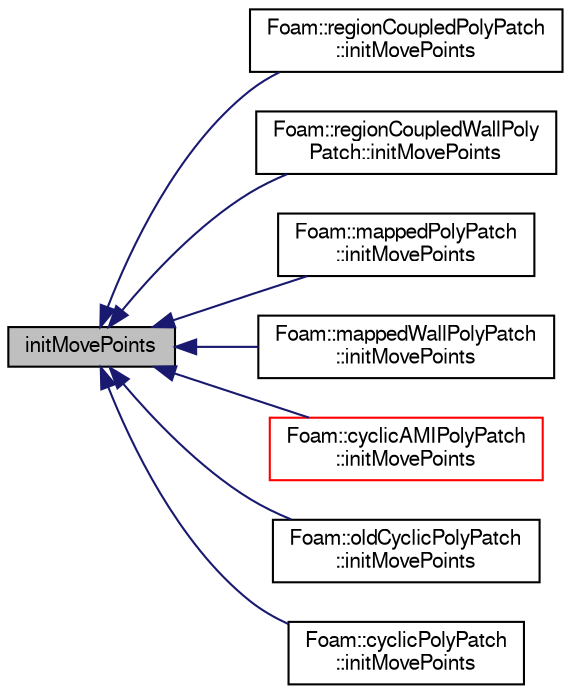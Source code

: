 digraph "initMovePoints"
{
  bgcolor="transparent";
  edge [fontname="FreeSans",fontsize="10",labelfontname="FreeSans",labelfontsize="10"];
  node [fontname="FreeSans",fontsize="10",shape=record];
  rankdir="LR";
  Node1 [label="initMovePoints",height=0.2,width=0.4,color="black", fillcolor="grey75", style="filled" fontcolor="black"];
  Node1 -> Node2 [dir="back",color="midnightblue",fontsize="10",style="solid",fontname="FreeSans"];
  Node2 [label="Foam::regionCoupledPolyPatch\l::initMovePoints",height=0.2,width=0.4,color="black",URL="$a02064.html#a1744dcf0048e4ff7b664f3503e64085d",tooltip="Initialise the patches for moving points. "];
  Node1 -> Node3 [dir="back",color="midnightblue",fontsize="10",style="solid",fontname="FreeSans"];
  Node3 [label="Foam::regionCoupledWallPoly\lPatch::initMovePoints",height=0.2,width=0.4,color="black",URL="$a02069.html#a2bad1de417e8eb8f09a4ed66147a3274",tooltip="Initialise the patches for moving points. "];
  Node1 -> Node4 [dir="back",color="midnightblue",fontsize="10",style="solid",fontname="FreeSans"];
  Node4 [label="Foam::mappedPolyPatch\l::initMovePoints",height=0.2,width=0.4,color="black",URL="$a01384.html#a2bad1de417e8eb8f09a4ed66147a3274",tooltip="Initialise the patches for moving points. "];
  Node1 -> Node5 [dir="back",color="midnightblue",fontsize="10",style="solid",fontname="FreeSans"];
  Node5 [label="Foam::mappedWallPolyPatch\l::initMovePoints",height=0.2,width=0.4,color="black",URL="$a01390.html#a2bad1de417e8eb8f09a4ed66147a3274",tooltip="Initialise the patches for moving points. "];
  Node1 -> Node6 [dir="back",color="midnightblue",fontsize="10",style="solid",fontname="FreeSans"];
  Node6 [label="Foam::cyclicAMIPolyPatch\l::initMovePoints",height=0.2,width=0.4,color="red",URL="$a00453.html#a1744dcf0048e4ff7b664f3503e64085d",tooltip="Initialise the patches for moving points. "];
  Node1 -> Node7 [dir="back",color="midnightblue",fontsize="10",style="solid",fontname="FreeSans"];
  Node7 [label="Foam::oldCyclicPolyPatch\l::initMovePoints",height=0.2,width=0.4,color="black",URL="$a01656.html#a2bad1de417e8eb8f09a4ed66147a3274",tooltip="Initialise the patches for moving points. "];
  Node1 -> Node8 [dir="back",color="midnightblue",fontsize="10",style="solid",fontname="FreeSans"];
  Node8 [label="Foam::cyclicPolyPatch\l::initMovePoints",height=0.2,width=0.4,color="black",URL="$a00463.html#a2bad1de417e8eb8f09a4ed66147a3274",tooltip="Initialise the patches for moving points. "];
}

